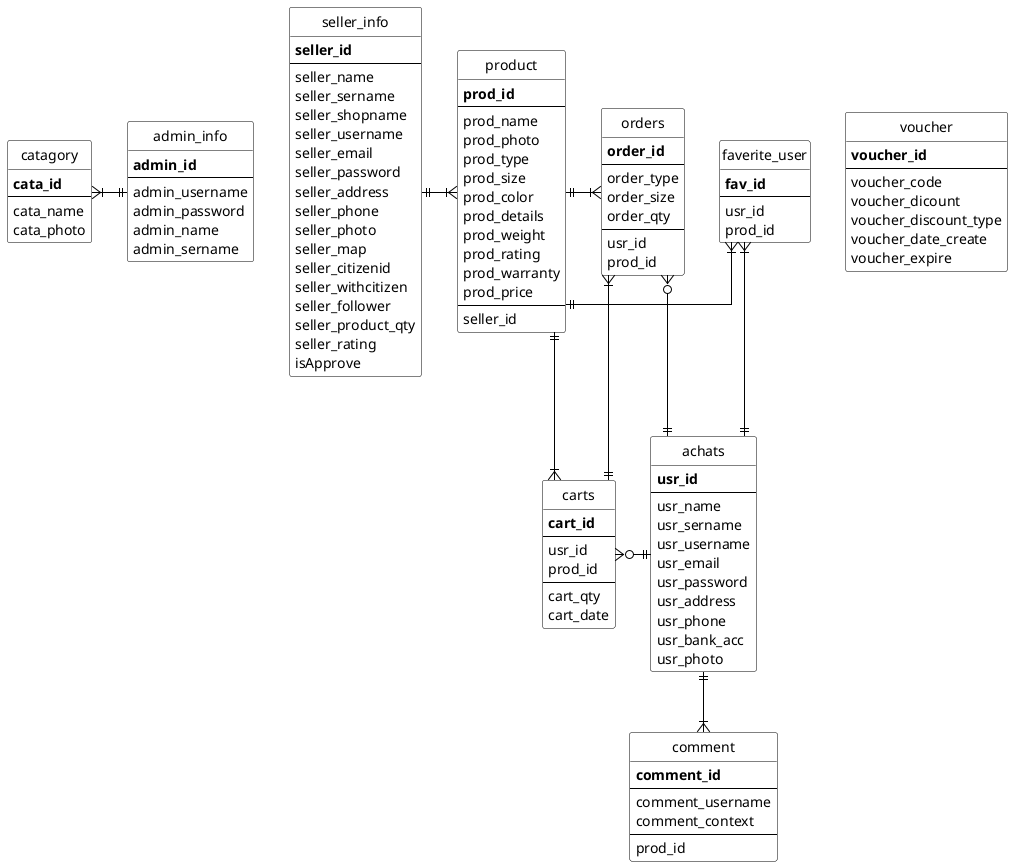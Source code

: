@startuml name
  skinparam linetype ortho
  skinparam packageStyle rectangle
  skinparam shadowing false
  skinparam class {
    BackgroundColor White
    BorderColor Black
    ArrowColor Black
  }
  ' hide members
  hide circle

  entity achats {
    **usr_id**
    --
    usr_name
    usr_sername
    usr_username
    usr_email
    usr_password
    usr_address
    usr_phone
    usr_bank_acc
    usr_photo
  }

  entity admin_info {
    **admin_id**
    --
    admin_username
    admin_password
    admin_name
    admin_sername
  }

  entity seller_info {
    **seller_id**
    --
    seller_name
    seller_sername
    seller_shopname
    seller_username
    seller_email
    seller_password
    seller_address
    seller_phone
    seller_photo
    seller_map
    seller_citizenid
    seller_withcitizen
    seller_follower
    seller_product_qty
    seller_rating
    isApprove
  }

  entity carts {
    **cart_id**
    --
    usr_id
    prod_id
    --
    cart_qty
    cart_date
  }

  entity product {
    **prod_id**
    --
    prod_name
    prod_photo
    prod_type
    prod_size
    prod_color
    prod_details
    prod_weight
    prod_rating
    prod_warranty
    prod_price
    --
    seller_id
  }

  entity orders {
    **order_id**
    --
    order_type
    order_size
    order_qty
    --
    usr_id
    prod_id
  }

  entity catagory {
    **cata_id**
    --
    cata_name
    cata_photo
  }

  entity faverite_user {
    **fav_id**
    --
    usr_id
    prod_id
  }

  entity comment {
    **comment_id**
    --
    comment_username
    comment_context
    --
    prod_id
  }

  entity voucher {
    **voucher_id**
    --
    voucher_code
    voucher_dicount
    voucher_discount_type
    voucher_date_create
    voucher_expire
  }

  achats ||-up-|{ faverite_user
  achats ||-down-|{ comment
  achats ||-left-o{ carts
  achats ||-left-o{ orders
  product ||-right-|{ faverite_user
  carts ||-up-|{ orders
  seller_info ||-right-|{ product
  product ||-right-|{ carts
  product ||-right-|{ orders
  admin_info ||-left-|{ catagory

@enduml